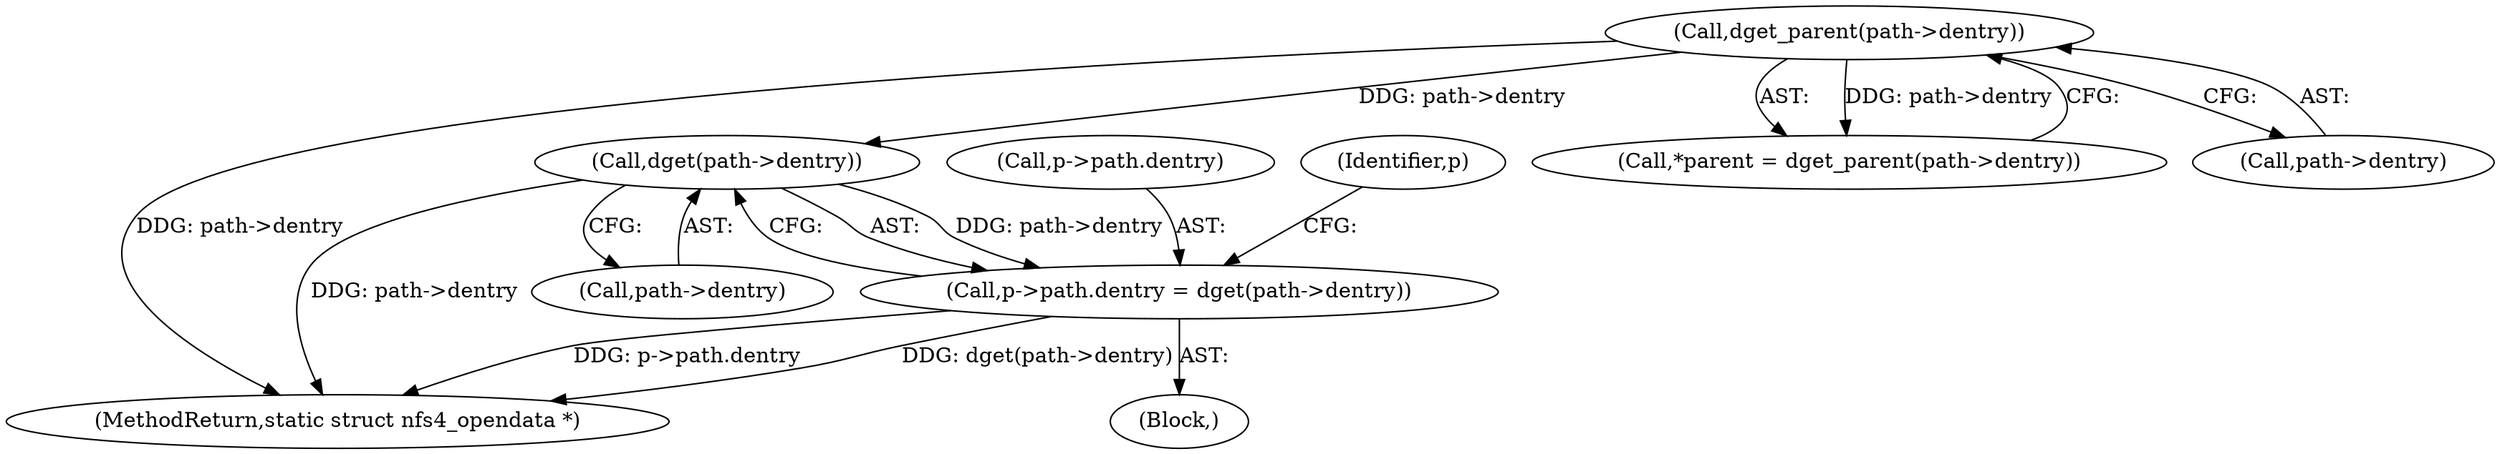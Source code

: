 digraph "0_linux_dc0b027dfadfcb8a5504f7d8052754bf8d501ab9_17@pointer" {
"1000174" [label="(Call,dget(path->dentry))"];
"1000110" [label="(Call,dget_parent(path->dentry))"];
"1000168" [label="(Call,p->path.dentry = dget(path->dentry))"];
"1000108" [label="(Call,*parent = dget_parent(path->dentry))"];
"1000174" [label="(Call,dget(path->dentry))"];
"1000169" [label="(Call,p->path.dentry)"];
"1000180" [label="(Identifier,p)"];
"1000110" [label="(Call,dget_parent(path->dentry))"];
"1000389" [label="(MethodReturn,static struct nfs4_opendata *)"];
"1000111" [label="(Call,path->dentry)"];
"1000106" [label="(Block,)"];
"1000168" [label="(Call,p->path.dentry = dget(path->dentry))"];
"1000175" [label="(Call,path->dentry)"];
"1000174" -> "1000168"  [label="AST: "];
"1000174" -> "1000175"  [label="CFG: "];
"1000175" -> "1000174"  [label="AST: "];
"1000168" -> "1000174"  [label="CFG: "];
"1000174" -> "1000389"  [label="DDG: path->dentry"];
"1000174" -> "1000168"  [label="DDG: path->dentry"];
"1000110" -> "1000174"  [label="DDG: path->dentry"];
"1000110" -> "1000108"  [label="AST: "];
"1000110" -> "1000111"  [label="CFG: "];
"1000111" -> "1000110"  [label="AST: "];
"1000108" -> "1000110"  [label="CFG: "];
"1000110" -> "1000389"  [label="DDG: path->dentry"];
"1000110" -> "1000108"  [label="DDG: path->dentry"];
"1000168" -> "1000106"  [label="AST: "];
"1000169" -> "1000168"  [label="AST: "];
"1000180" -> "1000168"  [label="CFG: "];
"1000168" -> "1000389"  [label="DDG: p->path.dentry"];
"1000168" -> "1000389"  [label="DDG: dget(path->dentry)"];
}
